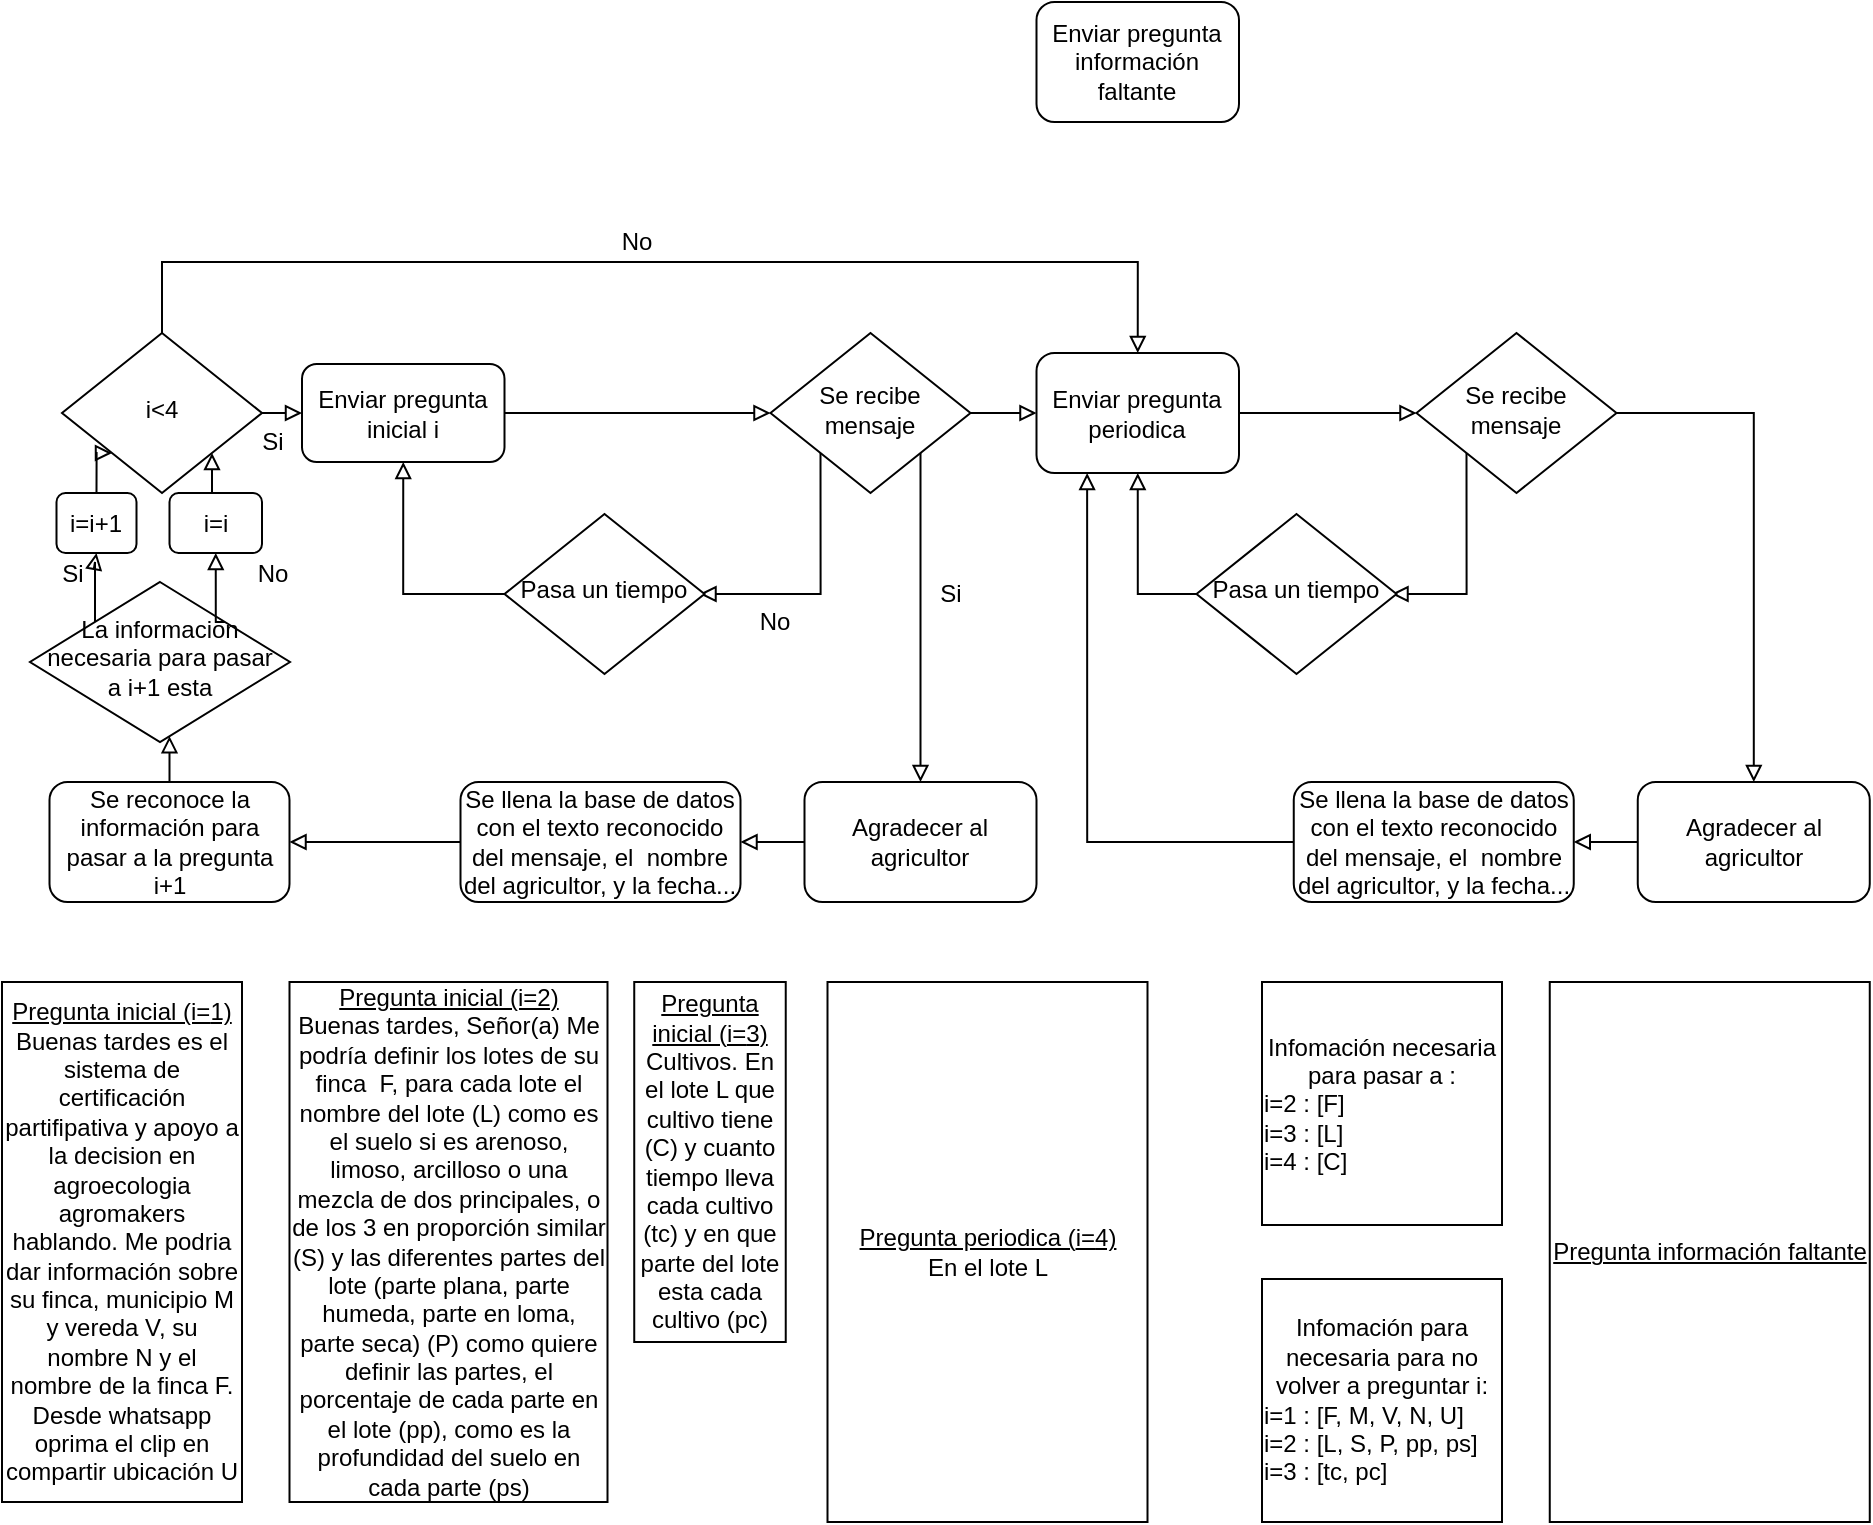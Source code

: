 <mxfile version="12.6.8" type="github">
  <diagram id="C5RBs43oDa-KdzZeNtuy" name="Page-1">
    <mxGraphModel dx="1115" dy="773" grid="1" gridSize="10" guides="1" tooltips="1" connect="1" arrows="1" fold="1" page="1" pageScale="1" pageWidth="1169" pageHeight="827" math="0" shadow="0">
      <root>
        <mxCell id="WIyWlLk6GJQsqaUBKTNV-0"/>
        <mxCell id="WIyWlLk6GJQsqaUBKTNV-1" parent="WIyWlLk6GJQsqaUBKTNV-0"/>
        <mxCell id="LFKima_Gjq3WjR07UFZ1-4" value="Enviar pregunta inicial i" style="rounded=1;whiteSpace=wrap;html=1;" parent="WIyWlLk6GJQsqaUBKTNV-1" vertex="1">
          <mxGeometry x="230" y="201" width="101.25" height="49" as="geometry"/>
        </mxCell>
        <mxCell id="LFKima_Gjq3WjR07UFZ1-54" style="edgeStyle=orthogonalEdgeStyle;rounded=0;orthogonalLoop=1;jettySize=auto;html=1;exitX=1;exitY=1;exitDx=0;exitDy=0;endArrow=block;endFill=0;" parent="WIyWlLk6GJQsqaUBKTNV-1" source="LFKima_Gjq3WjR07UFZ1-14" target="LFKima_Gjq3WjR07UFZ1-51" edge="1">
          <mxGeometry relative="1" as="geometry"/>
        </mxCell>
        <mxCell id="LFKima_Gjq3WjR07UFZ1-41" value="Se llena la base de datos con el texto reconocido del mensaje, el&amp;nbsp; nombre del agricultor, y la fecha..." style="rounded=1;whiteSpace=wrap;html=1;" parent="WIyWlLk6GJQsqaUBKTNV-1" vertex="1">
          <mxGeometry x="309.25" y="410" width="140" height="60" as="geometry"/>
        </mxCell>
        <mxCell id="LFKima_Gjq3WjR07UFZ1-51" value="Agradecer al agricultor" style="rounded=1;whiteSpace=wrap;html=1;" parent="WIyWlLk6GJQsqaUBKTNV-1" vertex="1">
          <mxGeometry x="481.25" y="410" width="116" height="60" as="geometry"/>
        </mxCell>
        <mxCell id="eJcWsqn1xugrgQTTtv47-0" value="&lt;div&gt;&lt;u&gt;Pregunta inicial &lt;/u&gt;&lt;u&gt;&lt;u&gt;(i=&lt;/u&gt;1)&lt;/u&gt;&lt;br&gt;&lt;/div&gt;&lt;div&gt;Buenas tardes es el sistema de certificación partifipativa y apoyo a la decision en agroecologia agromakers hablando. Me podria dar información sobre su finca, municipio M y vereda V, su nombre N y el nombre de la finca F. Desde whatsapp oprima el clip en compartir ubicación U&lt;br&gt;&lt;/div&gt;" style="rounded=0;whiteSpace=wrap;html=1;" parent="WIyWlLk6GJQsqaUBKTNV-1" vertex="1">
          <mxGeometry x="80" y="510" width="120" height="260" as="geometry"/>
        </mxCell>
        <mxCell id="eJcWsqn1xugrgQTTtv47-1" value="&lt;div&gt;&lt;u&gt;Pregunta inicial (i=2) &lt;/u&gt;&lt;br&gt;&lt;/div&gt;&lt;div&gt;Buenas tardes, Señor(a) Me podría definir los lotes de su finca&amp;nbsp; F, para cada lote el nombre del lote (L) como es el suelo si es arenoso, limoso, arcilloso o una mezcla de dos principales, o de los 3 en proporción similar (S) y las diferentes partes del lote (parte plana, parte humeda, parte en loma, parte seca) (P) como quiere definir las partes, el porcentaje de cada parte en el lote (pp), como es la profundidad del suelo en cada parte (ps)&lt;br&gt;&lt;/div&gt;" style="rounded=0;whiteSpace=wrap;html=1;" parent="WIyWlLk6GJQsqaUBKTNV-1" vertex="1">
          <mxGeometry x="223.75" y="510" width="159" height="260" as="geometry"/>
        </mxCell>
        <mxCell id="eJcWsqn1xugrgQTTtv47-3" value="&lt;u&gt;Pregunta inicial (&lt;/u&gt;&lt;u&gt;&lt;u&gt;i=&lt;/u&gt;3) &lt;/u&gt;Cultivos. En el lote L que cultivo tiene (C) y cuanto tiempo lleva cada cultivo (tc) y en que parte del lote esta cada cultivo (pc)" style="rounded=0;whiteSpace=wrap;html=1;" parent="WIyWlLk6GJQsqaUBKTNV-1" vertex="1">
          <mxGeometry x="396.12" y="510" width="75.75" height="180" as="geometry"/>
        </mxCell>
        <mxCell id="eJcWsqn1xugrgQTTtv47-4" value="&lt;div&gt;&lt;u&gt;Pregunta periodica (&lt;/u&gt;&lt;u&gt;&lt;u&gt;i=&lt;/u&gt;4)&lt;br&gt;&lt;/u&gt;&lt;/div&gt;&lt;div&gt;En el lote L&lt;br&gt;&lt;/div&gt;" style="rounded=0;whiteSpace=wrap;html=1;" parent="WIyWlLk6GJQsqaUBKTNV-1" vertex="1">
          <mxGeometry x="492.75" y="510" width="160" height="270" as="geometry"/>
        </mxCell>
        <mxCell id="ntUJKvOIBmLxlDmZnV4F-12" value="Enviar pregunta periodica" style="rounded=1;whiteSpace=wrap;html=1;" vertex="1" parent="WIyWlLk6GJQsqaUBKTNV-1">
          <mxGeometry x="597.25" y="195.5" width="101.25" height="60" as="geometry"/>
        </mxCell>
        <mxCell id="ntUJKvOIBmLxlDmZnV4F-19" style="edgeStyle=orthogonalEdgeStyle;rounded=0;orthogonalLoop=1;jettySize=auto;html=1;endArrow=block;endFill=0;" edge="1" parent="WIyWlLk6GJQsqaUBKTNV-1" source="ntUJKvOIBmLxlDmZnV4F-57" target="ntUJKvOIBmLxlDmZnV4F-26">
          <mxGeometry relative="1" as="geometry">
            <mxPoint x="342.5" y="276" as="sourcePoint"/>
            <mxPoint x="342.5" y="316" as="targetPoint"/>
            <Array as="points">
              <mxPoint x="165" y="390"/>
              <mxPoint x="165" y="390"/>
            </Array>
          </mxGeometry>
        </mxCell>
        <mxCell id="ntUJKvOIBmLxlDmZnV4F-21" style="edgeStyle=orthogonalEdgeStyle;rounded=0;orthogonalLoop=1;jettySize=auto;html=1;endArrow=block;endFill=0;entryX=1;entryY=0.5;entryDx=0;entryDy=0;exitX=0;exitY=0.5;exitDx=0;exitDy=0;" edge="1" parent="WIyWlLk6GJQsqaUBKTNV-1" source="LFKima_Gjq3WjR07UFZ1-51" target="LFKima_Gjq3WjR07UFZ1-41">
          <mxGeometry relative="1" as="geometry">
            <mxPoint x="411.25" y="440" as="sourcePoint"/>
            <mxPoint x="453.75" y="412.5" as="targetPoint"/>
          </mxGeometry>
        </mxCell>
        <mxCell id="ntUJKvOIBmLxlDmZnV4F-25" style="edgeStyle=orthogonalEdgeStyle;rounded=0;orthogonalLoop=1;jettySize=auto;html=1;exitX=1;exitY=0.5;exitDx=0;exitDy=0;endArrow=block;endFill=0;entryX=0;entryY=0.5;entryDx=0;entryDy=0;" edge="1" parent="WIyWlLk6GJQsqaUBKTNV-1" source="LFKima_Gjq3WjR07UFZ1-4" target="LFKima_Gjq3WjR07UFZ1-14">
          <mxGeometry relative="1" as="geometry">
            <mxPoint x="443.75" y="276" as="sourcePoint"/>
            <mxPoint x="443.75" y="316" as="targetPoint"/>
          </mxGeometry>
        </mxCell>
        <mxCell id="ntUJKvOIBmLxlDmZnV4F-26" value="La informacion necesaria para pasar a i+1 esta" style="rhombus;whiteSpace=wrap;html=1;shadow=0;fontFamily=Helvetica;fontSize=12;align=center;strokeWidth=1;spacing=6;spacingTop=-4;" vertex="1" parent="WIyWlLk6GJQsqaUBKTNV-1">
          <mxGeometry x="94" y="310" width="130" height="80" as="geometry"/>
        </mxCell>
        <mxCell id="ntUJKvOIBmLxlDmZnV4F-29" style="edgeStyle=orthogonalEdgeStyle;rounded=0;orthogonalLoop=1;jettySize=auto;html=1;endArrow=block;endFill=0;exitX=0;exitY=0;exitDx=0;exitDy=0;entryX=0.5;entryY=1;entryDx=0;entryDy=0;" edge="1" parent="WIyWlLk6GJQsqaUBKTNV-1" source="ntUJKvOIBmLxlDmZnV4F-26" target="ntUJKvOIBmLxlDmZnV4F-52">
          <mxGeometry relative="1" as="geometry">
            <mxPoint x="20" y="380" as="sourcePoint"/>
            <mxPoint x="110" y="226" as="targetPoint"/>
            <Array as="points">
              <mxPoint x="127" y="300"/>
            </Array>
          </mxGeometry>
        </mxCell>
        <mxCell id="ntUJKvOIBmLxlDmZnV4F-33" style="edgeStyle=orthogonalEdgeStyle;rounded=0;orthogonalLoop=1;jettySize=auto;html=1;exitX=1;exitY=0.5;exitDx=0;exitDy=0;endArrow=block;endFill=0;" edge="1" parent="WIyWlLk6GJQsqaUBKTNV-1" source="LFKima_Gjq3WjR07UFZ1-14" target="ntUJKvOIBmLxlDmZnV4F-12">
          <mxGeometry relative="1" as="geometry">
            <mxPoint x="166.25" y="310" as="sourcePoint"/>
            <mxPoint x="240" y="236" as="targetPoint"/>
            <Array as="points"/>
          </mxGeometry>
        </mxCell>
        <mxCell id="ntUJKvOIBmLxlDmZnV4F-39" style="edgeStyle=orthogonalEdgeStyle;rounded=0;orthogonalLoop=1;jettySize=auto;html=1;endArrow=block;endFill=0;entryX=1;entryY=0.5;entryDx=0;entryDy=0;exitX=0;exitY=0.5;exitDx=0;exitDy=0;" edge="1" parent="WIyWlLk6GJQsqaUBKTNV-1" source="ntUJKvOIBmLxlDmZnV4F-64" target="ntUJKvOIBmLxlDmZnV4F-63">
          <mxGeometry relative="1" as="geometry">
            <mxPoint x="759.75" y="170" as="sourcePoint"/>
            <mxPoint x="439.75" y="150" as="targetPoint"/>
          </mxGeometry>
        </mxCell>
        <mxCell id="ntUJKvOIBmLxlDmZnV4F-43" style="edgeStyle=orthogonalEdgeStyle;rounded=0;orthogonalLoop=1;jettySize=auto;html=1;exitX=0;exitY=1;exitDx=0;exitDy=0;endArrow=block;endFill=0;entryX=0.975;entryY=0.5;entryDx=0;entryDy=0;entryPerimeter=0;" edge="1" parent="WIyWlLk6GJQsqaUBKTNV-1" source="LFKima_Gjq3WjR07UFZ1-14" target="ntUJKvOIBmLxlDmZnV4F-46">
          <mxGeometry relative="1" as="geometry">
            <mxPoint x="508.75" y="296" as="sourcePoint"/>
            <mxPoint x="483.75" y="430" as="targetPoint"/>
            <Array as="points">
              <mxPoint x="489.25" y="316"/>
            </Array>
          </mxGeometry>
        </mxCell>
        <mxCell id="ntUJKvOIBmLxlDmZnV4F-44" value="No" style="text;html=1;align=center;verticalAlign=middle;resizable=0;points=[];autosize=1;" vertex="1" parent="WIyWlLk6GJQsqaUBKTNV-1">
          <mxGeometry x="451.25" y="320" width="30" height="20" as="geometry"/>
        </mxCell>
        <mxCell id="ntUJKvOIBmLxlDmZnV4F-45" value="Si" style="text;html=1;align=center;verticalAlign=middle;resizable=0;points=[];autosize=1;" vertex="1" parent="WIyWlLk6GJQsqaUBKTNV-1">
          <mxGeometry x="538.75" y="306" width="30" height="20" as="geometry"/>
        </mxCell>
        <mxCell id="ntUJKvOIBmLxlDmZnV4F-46" value="Pasa un tiempo " style="rhombus;whiteSpace=wrap;html=1;shadow=0;fontFamily=Helvetica;fontSize=12;align=center;strokeWidth=1;spacing=6;spacingTop=-4;" vertex="1" parent="WIyWlLk6GJQsqaUBKTNV-1">
          <mxGeometry x="331.25" y="276" width="100" height="80" as="geometry"/>
        </mxCell>
        <mxCell id="ntUJKvOIBmLxlDmZnV4F-47" style="edgeStyle=orthogonalEdgeStyle;rounded=0;orthogonalLoop=1;jettySize=auto;html=1;endArrow=block;endFill=0;entryX=0.5;entryY=1;entryDx=0;entryDy=0;exitX=0;exitY=0.5;exitDx=0;exitDy=0;" edge="1" parent="WIyWlLk6GJQsqaUBKTNV-1" source="ntUJKvOIBmLxlDmZnV4F-46" target="LFKima_Gjq3WjR07UFZ1-4">
          <mxGeometry relative="1" as="geometry">
            <mxPoint x="301.25" y="360" as="sourcePoint"/>
            <mxPoint x="411.25" y="370" as="targetPoint"/>
            <Array as="points">
              <mxPoint x="280.25" y="316"/>
            </Array>
          </mxGeometry>
        </mxCell>
        <mxCell id="LFKima_Gjq3WjR07UFZ1-14" value="Se recibe mensaje" style="rhombus;whiteSpace=wrap;html=1;shadow=0;fontFamily=Helvetica;fontSize=12;align=center;strokeWidth=1;spacing=6;spacingTop=-4;" parent="WIyWlLk6GJQsqaUBKTNV-1" vertex="1">
          <mxGeometry x="464.25" y="185.5" width="100" height="80" as="geometry"/>
        </mxCell>
        <mxCell id="ntUJKvOIBmLxlDmZnV4F-52" value="i=i+1" style="rounded=1;whiteSpace=wrap;html=1;" vertex="1" parent="WIyWlLk6GJQsqaUBKTNV-1">
          <mxGeometry x="107.25" y="265.5" width="40" height="30" as="geometry"/>
        </mxCell>
        <mxCell id="ntUJKvOIBmLxlDmZnV4F-58" value="No" style="text;html=1;align=center;verticalAlign=middle;resizable=0;points=[];autosize=1;" vertex="1" parent="WIyWlLk6GJQsqaUBKTNV-1">
          <mxGeometry x="200" y="295.5" width="30" height="20" as="geometry"/>
        </mxCell>
        <mxCell id="ntUJKvOIBmLxlDmZnV4F-59" value="Si" style="text;html=1;align=center;verticalAlign=middle;resizable=0;points=[];autosize=1;" vertex="1" parent="WIyWlLk6GJQsqaUBKTNV-1">
          <mxGeometry x="100" y="295.5" width="30" height="20" as="geometry"/>
        </mxCell>
        <mxCell id="ntUJKvOIBmLxlDmZnV4F-60" style="edgeStyle=orthogonalEdgeStyle;rounded=0;orthogonalLoop=1;jettySize=auto;html=1;endArrow=block;endFill=0;exitX=1;exitY=0;exitDx=0;exitDy=0;entryX=0.5;entryY=1;entryDx=0;entryDy=0;" edge="1" parent="WIyWlLk6GJQsqaUBKTNV-1" source="ntUJKvOIBmLxlDmZnV4F-26" target="ntUJKvOIBmLxlDmZnV4F-61">
          <mxGeometry relative="1" as="geometry">
            <mxPoint x="55" y="356" as="sourcePoint"/>
            <mxPoint x="95" y="300" as="targetPoint"/>
            <Array as="points">
              <mxPoint x="187" y="330"/>
            </Array>
          </mxGeometry>
        </mxCell>
        <mxCell id="ntUJKvOIBmLxlDmZnV4F-61" value="i=i" style="rounded=1;whiteSpace=wrap;html=1;" vertex="1" parent="WIyWlLk6GJQsqaUBKTNV-1">
          <mxGeometry x="163.75" y="265.5" width="46.25" height="30" as="geometry"/>
        </mxCell>
        <mxCell id="ntUJKvOIBmLxlDmZnV4F-62" style="edgeStyle=orthogonalEdgeStyle;rounded=0;orthogonalLoop=1;jettySize=auto;html=1;exitX=1;exitY=0.5;exitDx=0;exitDy=0;endArrow=block;endFill=0;" edge="1" parent="WIyWlLk6GJQsqaUBKTNV-1" source="ntUJKvOIBmLxlDmZnV4F-70" target="ntUJKvOIBmLxlDmZnV4F-64">
          <mxGeometry relative="1" as="geometry"/>
        </mxCell>
        <mxCell id="ntUJKvOIBmLxlDmZnV4F-63" value="Se llena la base de datos con el texto reconocido del mensaje, el&amp;nbsp; nombre del agricultor, y la fecha..." style="rounded=1;whiteSpace=wrap;html=1;" vertex="1" parent="WIyWlLk6GJQsqaUBKTNV-1">
          <mxGeometry x="725.88" y="410" width="140" height="60" as="geometry"/>
        </mxCell>
        <mxCell id="ntUJKvOIBmLxlDmZnV4F-64" value="Agradecer al agricultor" style="rounded=1;whiteSpace=wrap;html=1;" vertex="1" parent="WIyWlLk6GJQsqaUBKTNV-1">
          <mxGeometry x="897.88" y="410" width="116" height="60" as="geometry"/>
        </mxCell>
        <mxCell id="ntUJKvOIBmLxlDmZnV4F-66" style="edgeStyle=orthogonalEdgeStyle;rounded=0;orthogonalLoop=1;jettySize=auto;html=1;exitX=1;exitY=0.5;exitDx=0;exitDy=0;endArrow=block;endFill=0;entryX=0;entryY=0.5;entryDx=0;entryDy=0;" edge="1" parent="WIyWlLk6GJQsqaUBKTNV-1" target="ntUJKvOIBmLxlDmZnV4F-70" source="ntUJKvOIBmLxlDmZnV4F-12">
          <mxGeometry relative="1" as="geometry">
            <mxPoint x="747.88" y="241" as="sourcePoint"/>
            <mxPoint x="860.38" y="331.5" as="targetPoint"/>
          </mxGeometry>
        </mxCell>
        <mxCell id="ntUJKvOIBmLxlDmZnV4F-67" style="edgeStyle=orthogonalEdgeStyle;rounded=0;orthogonalLoop=1;jettySize=auto;html=1;exitX=0;exitY=1;exitDx=0;exitDy=0;endArrow=block;endFill=0;entryX=0.975;entryY=0.5;entryDx=0;entryDy=0;entryPerimeter=0;" edge="1" parent="WIyWlLk6GJQsqaUBKTNV-1" source="ntUJKvOIBmLxlDmZnV4F-70" target="ntUJKvOIBmLxlDmZnV4F-68">
          <mxGeometry relative="1" as="geometry">
            <mxPoint x="925.38" y="311.5" as="sourcePoint"/>
            <mxPoint x="900.38" y="445.5" as="targetPoint"/>
            <Array as="points">
              <mxPoint x="812.25" y="316"/>
            </Array>
          </mxGeometry>
        </mxCell>
        <mxCell id="ntUJKvOIBmLxlDmZnV4F-68" value="Pasa un tiempo " style="rhombus;whiteSpace=wrap;html=1;shadow=0;fontFamily=Helvetica;fontSize=12;align=center;strokeWidth=1;spacing=6;spacingTop=-4;" vertex="1" parent="WIyWlLk6GJQsqaUBKTNV-1">
          <mxGeometry x="677.25" y="276" width="100" height="80" as="geometry"/>
        </mxCell>
        <mxCell id="ntUJKvOIBmLxlDmZnV4F-69" style="edgeStyle=orthogonalEdgeStyle;rounded=0;orthogonalLoop=1;jettySize=auto;html=1;endArrow=block;endFill=0;exitX=0;exitY=0.5;exitDx=0;exitDy=0;entryX=0.5;entryY=1;entryDx=0;entryDy=0;" edge="1" parent="WIyWlLk6GJQsqaUBKTNV-1" source="ntUJKvOIBmLxlDmZnV4F-68" target="ntUJKvOIBmLxlDmZnV4F-12">
          <mxGeometry relative="1" as="geometry">
            <mxPoint x="717.88" y="375.5" as="sourcePoint"/>
            <mxPoint x="657.25" y="260" as="targetPoint"/>
            <Array as="points">
              <mxPoint x="648.25" y="316"/>
            </Array>
          </mxGeometry>
        </mxCell>
        <mxCell id="ntUJKvOIBmLxlDmZnV4F-70" value="Se recibe mensaje" style="rhombus;whiteSpace=wrap;html=1;shadow=0;fontFamily=Helvetica;fontSize=12;align=center;strokeWidth=1;spacing=6;spacingTop=-4;" vertex="1" parent="WIyWlLk6GJQsqaUBKTNV-1">
          <mxGeometry x="787.25" y="185.5" width="100" height="80" as="geometry"/>
        </mxCell>
        <mxCell id="ntUJKvOIBmLxlDmZnV4F-71" style="edgeStyle=orthogonalEdgeStyle;rounded=0;orthogonalLoop=1;jettySize=auto;html=1;endArrow=block;endFill=0;entryX=0.25;entryY=1;entryDx=0;entryDy=0;" edge="1" parent="WIyWlLk6GJQsqaUBKTNV-1" source="ntUJKvOIBmLxlDmZnV4F-63" target="ntUJKvOIBmLxlDmZnV4F-12">
          <mxGeometry relative="1" as="geometry">
            <mxPoint x="907.88" y="450" as="sourcePoint"/>
            <mxPoint x="875.88" y="450" as="targetPoint"/>
          </mxGeometry>
        </mxCell>
        <mxCell id="ntUJKvOIBmLxlDmZnV4F-72" value="i&amp;lt;4" style="rhombus;whiteSpace=wrap;html=1;shadow=0;fontFamily=Helvetica;fontSize=12;align=center;strokeWidth=1;spacing=6;spacingTop=-4;" vertex="1" parent="WIyWlLk6GJQsqaUBKTNV-1">
          <mxGeometry x="110" y="185.5" width="100" height="80" as="geometry"/>
        </mxCell>
        <mxCell id="ntUJKvOIBmLxlDmZnV4F-75" style="edgeStyle=orthogonalEdgeStyle;rounded=0;orthogonalLoop=1;jettySize=auto;html=1;endArrow=block;endFill=0;entryX=0;entryY=0.5;entryDx=0;entryDy=0;exitX=1;exitY=0.5;exitDx=0;exitDy=0;" edge="1" parent="WIyWlLk6GJQsqaUBKTNV-1" source="ntUJKvOIBmLxlDmZnV4F-72" target="LFKima_Gjq3WjR07UFZ1-4">
          <mxGeometry relative="1" as="geometry">
            <mxPoint x="105" y="356" as="sourcePoint"/>
            <mxPoint x="120" y="235.5" as="targetPoint"/>
            <Array as="points">
              <mxPoint x="220" y="226"/>
              <mxPoint x="220" y="226"/>
            </Array>
          </mxGeometry>
        </mxCell>
        <mxCell id="ntUJKvOIBmLxlDmZnV4F-76" style="edgeStyle=orthogonalEdgeStyle;rounded=0;orthogonalLoop=1;jettySize=auto;html=1;endArrow=block;endFill=0;entryX=0.5;entryY=0;entryDx=0;entryDy=0;exitX=0.5;exitY=0;exitDx=0;exitDy=0;" edge="1" parent="WIyWlLk6GJQsqaUBKTNV-1" source="ntUJKvOIBmLxlDmZnV4F-72" target="ntUJKvOIBmLxlDmZnV4F-12">
          <mxGeometry relative="1" as="geometry">
            <mxPoint x="220" y="235.5" as="sourcePoint"/>
            <mxPoint x="240" y="235.5" as="targetPoint"/>
            <Array as="points">
              <mxPoint x="160" y="150"/>
              <mxPoint x="648" y="150"/>
            </Array>
          </mxGeometry>
        </mxCell>
        <mxCell id="ntUJKvOIBmLxlDmZnV4F-77" value="No" style="text;html=1;align=center;verticalAlign=middle;resizable=0;points=[];autosize=1;" vertex="1" parent="WIyWlLk6GJQsqaUBKTNV-1">
          <mxGeometry x="382.25" y="130" width="30" height="20" as="geometry"/>
        </mxCell>
        <mxCell id="ntUJKvOIBmLxlDmZnV4F-78" value="Si" style="text;html=1;align=center;verticalAlign=middle;resizable=0;points=[];autosize=1;" vertex="1" parent="WIyWlLk6GJQsqaUBKTNV-1">
          <mxGeometry x="200" y="230" width="30" height="20" as="geometry"/>
        </mxCell>
        <mxCell id="ntUJKvOIBmLxlDmZnV4F-79" style="edgeStyle=orthogonalEdgeStyle;rounded=0;orthogonalLoop=1;jettySize=auto;html=1;endArrow=block;endFill=0;exitX=0.5;exitY=0;exitDx=0;exitDy=0;entryX=1;entryY=1;entryDx=0;entryDy=0;" edge="1" parent="WIyWlLk6GJQsqaUBKTNV-1" source="ntUJKvOIBmLxlDmZnV4F-61" target="ntUJKvOIBmLxlDmZnV4F-72">
          <mxGeometry relative="1" as="geometry">
            <mxPoint x="105" y="356" as="sourcePoint"/>
            <mxPoint x="130" y="250" as="targetPoint"/>
            <Array as="points">
              <mxPoint x="185" y="266"/>
            </Array>
          </mxGeometry>
        </mxCell>
        <mxCell id="ntUJKvOIBmLxlDmZnV4F-80" style="edgeStyle=orthogonalEdgeStyle;rounded=0;orthogonalLoop=1;jettySize=auto;html=1;endArrow=block;endFill=0;exitX=0.5;exitY=0;exitDx=0;exitDy=0;entryX=0;entryY=1;entryDx=0;entryDy=0;" edge="1" parent="WIyWlLk6GJQsqaUBKTNV-1" source="ntUJKvOIBmLxlDmZnV4F-52" target="ntUJKvOIBmLxlDmZnV4F-72">
          <mxGeometry relative="1" as="geometry">
            <mxPoint x="115" y="366" as="sourcePoint"/>
            <mxPoint x="70" y="170" as="targetPoint"/>
            <Array as="points">
              <mxPoint x="127" y="246"/>
            </Array>
          </mxGeometry>
        </mxCell>
        <mxCell id="ntUJKvOIBmLxlDmZnV4F-81" value="&lt;div&gt;Infomación necesaria para pasar a :&lt;/div&gt;&lt;div align=&quot;left&quot;&gt;i=2 : [F]&lt;/div&gt;&lt;div align=&quot;left&quot;&gt;i=3 : [L]&lt;/div&gt;&lt;div align=&quot;left&quot;&gt;i=4 : [C]&lt;br&gt;&lt;/div&gt;" style="rounded=0;whiteSpace=wrap;html=1;" vertex="1" parent="WIyWlLk6GJQsqaUBKTNV-1">
          <mxGeometry x="710" y="510" width="120" height="121.5" as="geometry"/>
        </mxCell>
        <mxCell id="ntUJKvOIBmLxlDmZnV4F-82" value="&lt;div&gt;Infomación para necesaria para no volver a preguntar i:&lt;/div&gt;&lt;div align=&quot;left&quot;&gt;i=1 : [F, M, V, N, U]&lt;/div&gt;&lt;div align=&quot;left&quot;&gt;i=2 : [L, S, P, pp, ps]&lt;/div&gt;&lt;div align=&quot;left&quot;&gt;i=3 : [tc, pc]&lt;br&gt;&lt;/div&gt;" style="rounded=0;whiteSpace=wrap;html=1;" vertex="1" parent="WIyWlLk6GJQsqaUBKTNV-1">
          <mxGeometry x="710" y="658.5" width="120" height="121.5" as="geometry"/>
        </mxCell>
        <mxCell id="ntUJKvOIBmLxlDmZnV4F-57" value="Se reconoce la información para pasar a la pregunta i+1" style="rounded=1;whiteSpace=wrap;html=1;" vertex="1" parent="WIyWlLk6GJQsqaUBKTNV-1">
          <mxGeometry x="103.75" y="410" width="120" height="60" as="geometry"/>
        </mxCell>
        <mxCell id="ntUJKvOIBmLxlDmZnV4F-85" style="edgeStyle=orthogonalEdgeStyle;rounded=0;orthogonalLoop=1;jettySize=auto;html=1;exitX=0;exitY=0.5;exitDx=0;exitDy=0;endArrow=block;endFill=0;" edge="1" parent="WIyWlLk6GJQsqaUBKTNV-1" source="LFKima_Gjq3WjR07UFZ1-41" target="ntUJKvOIBmLxlDmZnV4F-57">
          <mxGeometry relative="1" as="geometry">
            <mxPoint x="309.25" y="440" as="sourcePoint"/>
            <mxPoint x="165" y="390" as="targetPoint"/>
          </mxGeometry>
        </mxCell>
        <mxCell id="ntUJKvOIBmLxlDmZnV4F-86" value="Enviar pregunta información faltante" style="rounded=1;whiteSpace=wrap;html=1;" vertex="1" parent="WIyWlLk6GJQsqaUBKTNV-1">
          <mxGeometry x="597.25" y="20" width="101.25" height="60" as="geometry"/>
        </mxCell>
        <mxCell id="ntUJKvOIBmLxlDmZnV4F-87" value="&lt;div&gt;&lt;u&gt;Pregunta información faltante &lt;br&gt;&lt;/u&gt;&lt;/div&gt;" style="rounded=0;whiteSpace=wrap;html=1;" vertex="1" parent="WIyWlLk6GJQsqaUBKTNV-1">
          <mxGeometry x="853.88" y="510" width="160" height="270" as="geometry"/>
        </mxCell>
      </root>
    </mxGraphModel>
  </diagram>
</mxfile>
